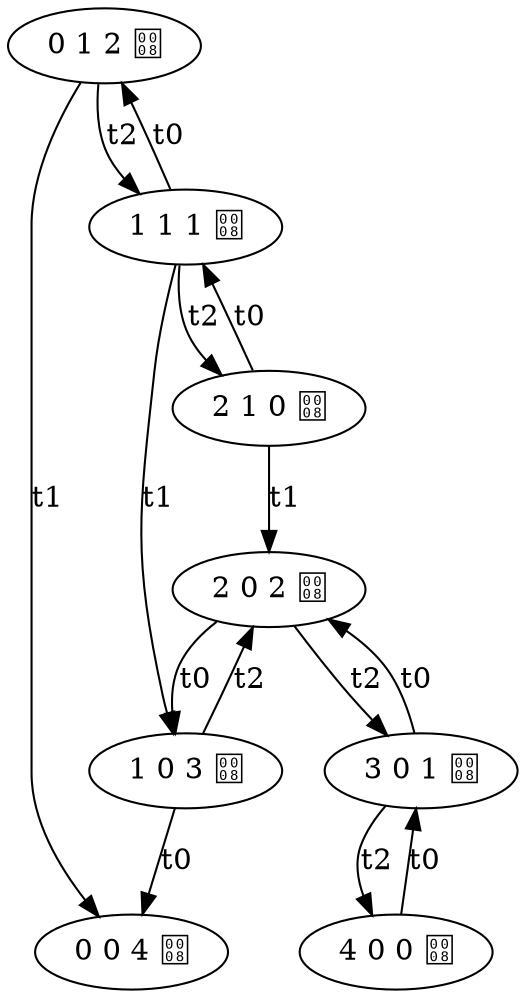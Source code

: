digraph G {
"0 1 2 " -> "0 0 4 " [label="t1"];
"0 1 2 " -> "1 1 1 " [label="t2"];
"1 0 3 " -> "0 0 4 " [label="t0"];
"1 0 3 " -> "2 0 2 " [label="t2"];
"1 1 1 " -> "0 1 2 " [label="t0"];
"1 1 1 " -> "1 0 3 " [label="t1"];
"1 1 1 " -> "2 1 0 " [label="t2"];
"2 0 2 " -> "1 0 3 " [label="t0"];
"2 0 2 " -> "3 0 1 " [label="t2"];
"2 1 0 " -> "1 1 1 " [label="t0"];
"2 1 0 " -> "2 0 2 " [label="t1"];
"3 0 1 " -> "2 0 2 " [label="t0"];
"3 0 1 " -> "4 0 0 " [label="t2"];
"4 0 0 " -> "3 0 1 " [label="t0"];
}